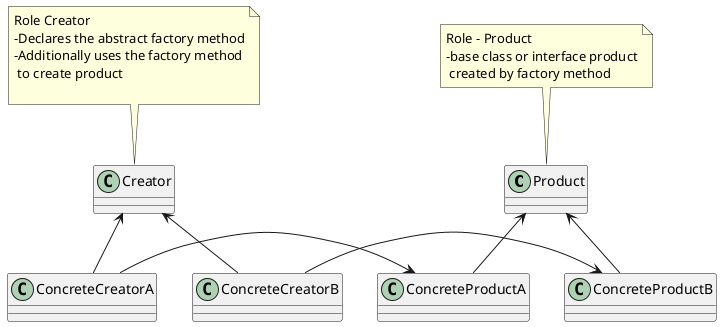 @startuml
'https://plantuml.com/class-diagram

class Product{}
note top of Product
Role - Product
-base class or interface product
 created by factory method
end note
class ConcreteProductA{}
class ConcreteProductA{}
class Creator
note top of Creator
Role Creator
-Declares the abstract factory method
-Additionally uses the factory method
 to create product

end note
class ConcreteCreatorA
class ConcreteCreatorB

ConcreteProductA -u-> Product
ConcreteProductB -u-> Product
ConcreteCreatorA -u-> Creator
ConcreteCreatorB -u-> Creator
ConcreteCreatorA -> ConcreteProductA
ConcreteCreatorB -> ConcreteProductB
@enduml